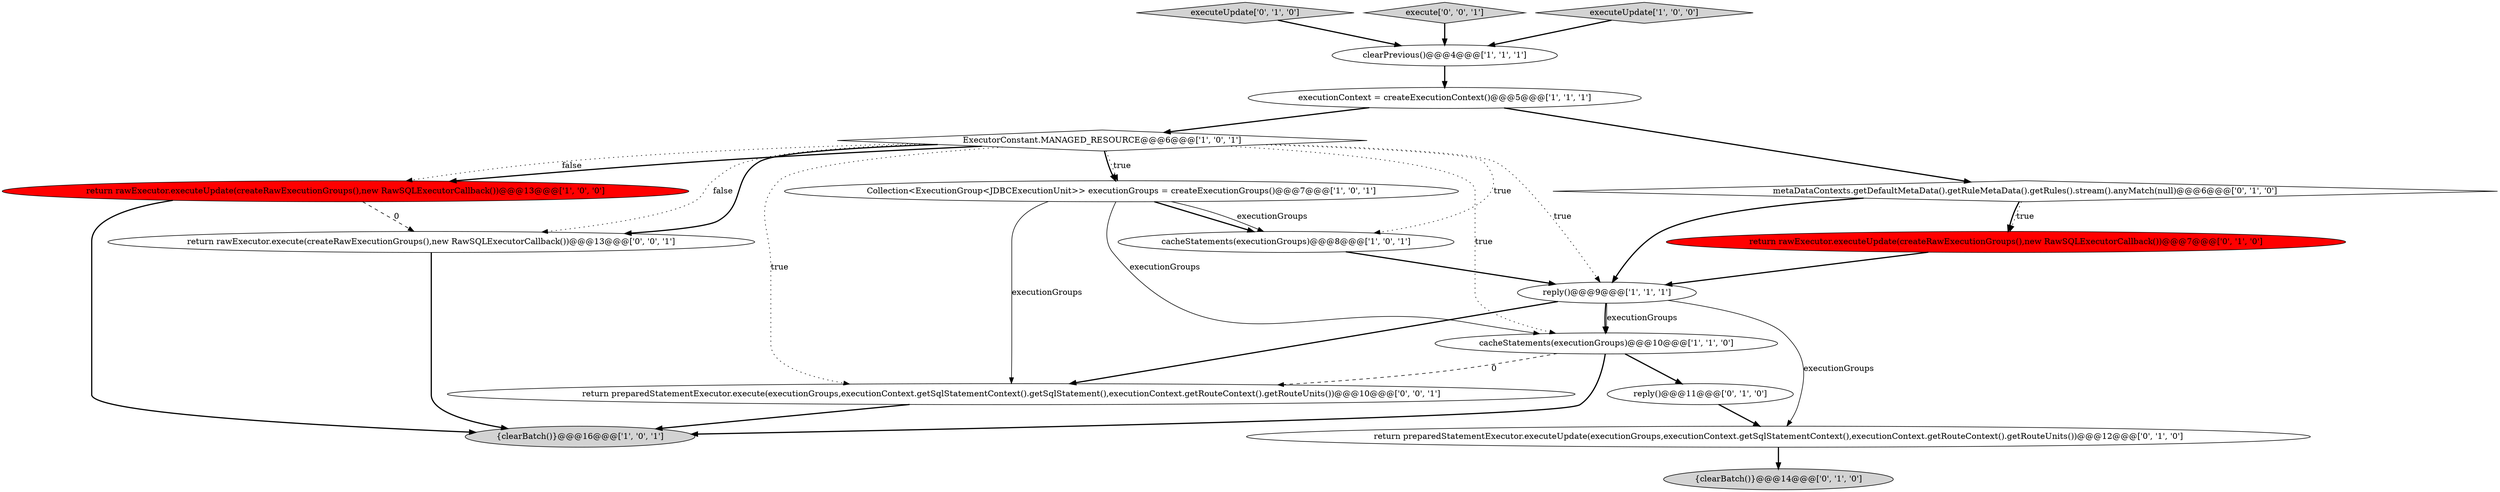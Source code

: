 digraph {
4 [style = filled, label = "executionContext = createExecutionContext()@@@5@@@['1', '1', '1']", fillcolor = white, shape = ellipse image = "AAA0AAABBB1BBB"];
18 [style = filled, label = "return preparedStatementExecutor.execute(executionGroups,executionContext.getSqlStatementContext().getSqlStatement(),executionContext.getRouteContext().getRouteUnits())@@@10@@@['0', '0', '1']", fillcolor = white, shape = ellipse image = "AAA0AAABBB3BBB"];
0 [style = filled, label = "Collection<ExecutionGroup<JDBCExecutionUnit>> executionGroups = createExecutionGroups()@@@7@@@['1', '0', '1']", fillcolor = white, shape = ellipse image = "AAA0AAABBB1BBB"];
15 [style = filled, label = "executeUpdate['0', '1', '0']", fillcolor = lightgray, shape = diamond image = "AAA0AAABBB2BBB"];
9 [style = filled, label = "cacheStatements(executionGroups)@@@8@@@['1', '0', '1']", fillcolor = white, shape = ellipse image = "AAA0AAABBB1BBB"];
1 [style = filled, label = "cacheStatements(executionGroups)@@@10@@@['1', '1', '0']", fillcolor = white, shape = ellipse image = "AAA0AAABBB1BBB"];
3 [style = filled, label = "{clearBatch()}@@@16@@@['1', '0', '1']", fillcolor = lightgray, shape = ellipse image = "AAA0AAABBB1BBB"];
8 [style = filled, label = "ExecutorConstant.MANAGED_RESOURCE@@@6@@@['1', '0', '1']", fillcolor = white, shape = diamond image = "AAA0AAABBB1BBB"];
6 [style = filled, label = "clearPrevious()@@@4@@@['1', '1', '1']", fillcolor = white, shape = ellipse image = "AAA0AAABBB1BBB"];
14 [style = filled, label = "metaDataContexts.getDefaultMetaData().getRuleMetaData().getRules().stream().anyMatch(null)@@@6@@@['0', '1', '0']", fillcolor = white, shape = diamond image = "AAA0AAABBB2BBB"];
11 [style = filled, label = "return preparedStatementExecutor.executeUpdate(executionGroups,executionContext.getSqlStatementContext(),executionContext.getRouteContext().getRouteUnits())@@@12@@@['0', '1', '0']", fillcolor = white, shape = ellipse image = "AAA0AAABBB2BBB"];
13 [style = filled, label = "reply()@@@11@@@['0', '1', '0']", fillcolor = white, shape = ellipse image = "AAA0AAABBB2BBB"];
16 [style = filled, label = "return rawExecutor.execute(createRawExecutionGroups(),new RawSQLExecutorCallback())@@@13@@@['0', '0', '1']", fillcolor = white, shape = ellipse image = "AAA0AAABBB3BBB"];
12 [style = filled, label = "return rawExecutor.executeUpdate(createRawExecutionGroups(),new RawSQLExecutorCallback())@@@7@@@['0', '1', '0']", fillcolor = red, shape = ellipse image = "AAA1AAABBB2BBB"];
17 [style = filled, label = "execute['0', '0', '1']", fillcolor = lightgray, shape = diamond image = "AAA0AAABBB3BBB"];
2 [style = filled, label = "executeUpdate['1', '0', '0']", fillcolor = lightgray, shape = diamond image = "AAA0AAABBB1BBB"];
7 [style = filled, label = "reply()@@@9@@@['1', '1', '1']", fillcolor = white, shape = ellipse image = "AAA0AAABBB1BBB"];
10 [style = filled, label = "{clearBatch()}@@@14@@@['0', '1', '0']", fillcolor = lightgray, shape = ellipse image = "AAA0AAABBB2BBB"];
5 [style = filled, label = "return rawExecutor.executeUpdate(createRawExecutionGroups(),new RawSQLExecutorCallback())@@@13@@@['1', '0', '0']", fillcolor = red, shape = ellipse image = "AAA1AAABBB1BBB"];
5->3 [style = bold, label=""];
16->3 [style = bold, label=""];
8->16 [style = bold, label=""];
18->3 [style = bold, label=""];
0->9 [style = bold, label=""];
4->14 [style = bold, label=""];
7->1 [style = bold, label=""];
14->12 [style = dotted, label="true"];
0->18 [style = solid, label="executionGroups"];
17->6 [style = bold, label=""];
2->6 [style = bold, label=""];
1->3 [style = bold, label=""];
8->7 [style = dotted, label="true"];
15->6 [style = bold, label=""];
1->18 [style = dashed, label="0"];
9->7 [style = bold, label=""];
13->11 [style = bold, label=""];
1->13 [style = bold, label=""];
12->7 [style = bold, label=""];
14->7 [style = bold, label=""];
8->0 [style = bold, label=""];
5->16 [style = dashed, label="0"];
8->1 [style = dotted, label="true"];
6->4 [style = bold, label=""];
8->5 [style = bold, label=""];
11->10 [style = bold, label=""];
0->1 [style = solid, label="executionGroups"];
14->12 [style = bold, label=""];
7->18 [style = bold, label=""];
8->18 [style = dotted, label="true"];
7->1 [style = solid, label="executionGroups"];
4->8 [style = bold, label=""];
8->0 [style = dotted, label="true"];
8->5 [style = dotted, label="false"];
0->9 [style = solid, label="executionGroups"];
8->9 [style = dotted, label="true"];
7->11 [style = solid, label="executionGroups"];
8->16 [style = dotted, label="false"];
}
